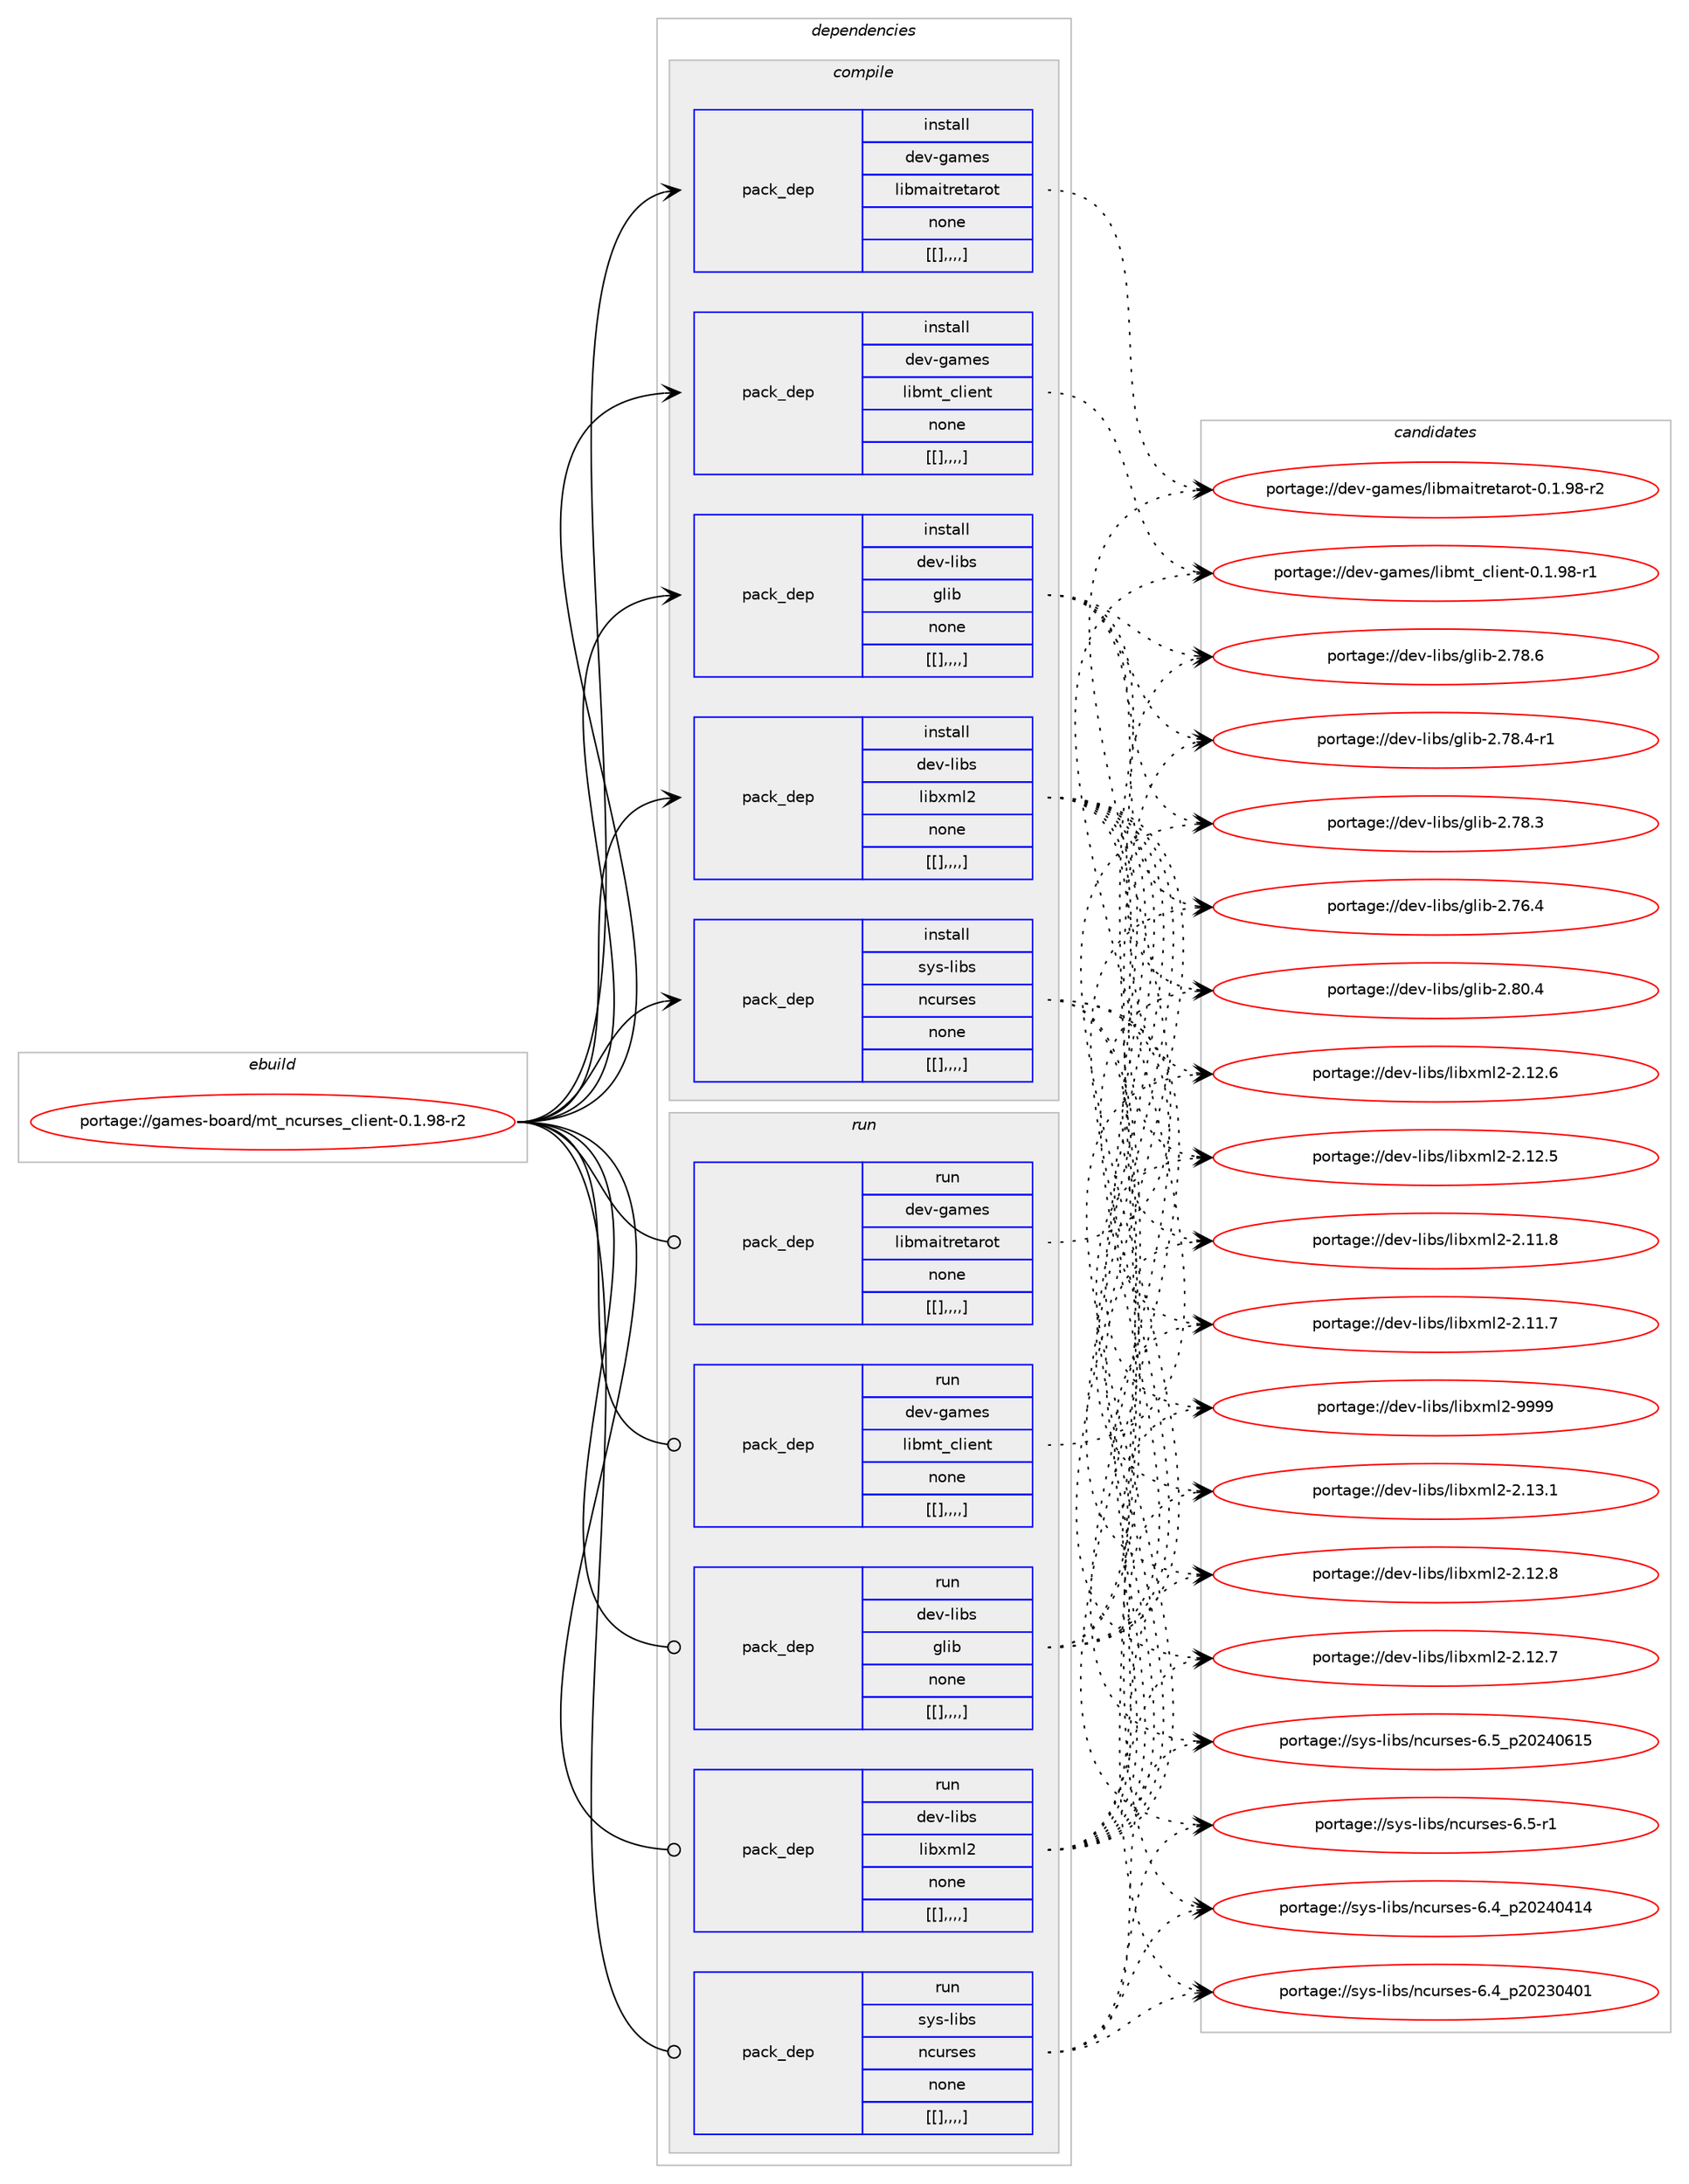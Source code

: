 digraph prolog {

# *************
# Graph options
# *************

newrank=true;
concentrate=true;
compound=true;
graph [rankdir=LR,fontname=Helvetica,fontsize=10,ranksep=1.5];#, ranksep=2.5, nodesep=0.2];
edge  [arrowhead=vee];
node  [fontname=Helvetica,fontsize=10];

# **********
# The ebuild
# **********

subgraph cluster_leftcol {
color=gray;
label=<<i>ebuild</i>>;
id [label="portage://games-board/mt_ncurses_client-0.1.98-r2", color=red, width=4, href="../games-board/mt_ncurses_client-0.1.98-r2.svg"];
}

# ****************
# The dependencies
# ****************

subgraph cluster_midcol {
color=gray;
label=<<i>dependencies</i>>;
subgraph cluster_compile {
fillcolor="#eeeeee";
style=filled;
label=<<i>compile</i>>;
subgraph pack163565 {
dependency229899 [label=<<TABLE BORDER="0" CELLBORDER="1" CELLSPACING="0" CELLPADDING="4" WIDTH="220"><TR><TD ROWSPAN="6" CELLPADDING="30">pack_dep</TD></TR><TR><TD WIDTH="110">install</TD></TR><TR><TD>dev-games</TD></TR><TR><TD>libmaitretarot</TD></TR><TR><TD>none</TD></TR><TR><TD>[[],,,,]</TD></TR></TABLE>>, shape=none, color=blue];
}
id:e -> dependency229899:w [weight=20,style="solid",arrowhead="vee"];
subgraph pack163566 {
dependency229900 [label=<<TABLE BORDER="0" CELLBORDER="1" CELLSPACING="0" CELLPADDING="4" WIDTH="220"><TR><TD ROWSPAN="6" CELLPADDING="30">pack_dep</TD></TR><TR><TD WIDTH="110">install</TD></TR><TR><TD>dev-games</TD></TR><TR><TD>libmt_client</TD></TR><TR><TD>none</TD></TR><TR><TD>[[],,,,]</TD></TR></TABLE>>, shape=none, color=blue];
}
id:e -> dependency229900:w [weight=20,style="solid",arrowhead="vee"];
subgraph pack163567 {
dependency229901 [label=<<TABLE BORDER="0" CELLBORDER="1" CELLSPACING="0" CELLPADDING="4" WIDTH="220"><TR><TD ROWSPAN="6" CELLPADDING="30">pack_dep</TD></TR><TR><TD WIDTH="110">install</TD></TR><TR><TD>dev-libs</TD></TR><TR><TD>glib</TD></TR><TR><TD>none</TD></TR><TR><TD>[[],,,,]</TD></TR></TABLE>>, shape=none, color=blue];
}
id:e -> dependency229901:w [weight=20,style="solid",arrowhead="vee"];
subgraph pack163568 {
dependency229902 [label=<<TABLE BORDER="0" CELLBORDER="1" CELLSPACING="0" CELLPADDING="4" WIDTH="220"><TR><TD ROWSPAN="6" CELLPADDING="30">pack_dep</TD></TR><TR><TD WIDTH="110">install</TD></TR><TR><TD>dev-libs</TD></TR><TR><TD>libxml2</TD></TR><TR><TD>none</TD></TR><TR><TD>[[],,,,]</TD></TR></TABLE>>, shape=none, color=blue];
}
id:e -> dependency229902:w [weight=20,style="solid",arrowhead="vee"];
subgraph pack163569 {
dependency229903 [label=<<TABLE BORDER="0" CELLBORDER="1" CELLSPACING="0" CELLPADDING="4" WIDTH="220"><TR><TD ROWSPAN="6" CELLPADDING="30">pack_dep</TD></TR><TR><TD WIDTH="110">install</TD></TR><TR><TD>sys-libs</TD></TR><TR><TD>ncurses</TD></TR><TR><TD>none</TD></TR><TR><TD>[[],,,,]</TD></TR></TABLE>>, shape=none, color=blue];
}
id:e -> dependency229903:w [weight=20,style="solid",arrowhead="vee"];
}
subgraph cluster_compileandrun {
fillcolor="#eeeeee";
style=filled;
label=<<i>compile and run</i>>;
}
subgraph cluster_run {
fillcolor="#eeeeee";
style=filled;
label=<<i>run</i>>;
subgraph pack163570 {
dependency229904 [label=<<TABLE BORDER="0" CELLBORDER="1" CELLSPACING="0" CELLPADDING="4" WIDTH="220"><TR><TD ROWSPAN="6" CELLPADDING="30">pack_dep</TD></TR><TR><TD WIDTH="110">run</TD></TR><TR><TD>dev-games</TD></TR><TR><TD>libmaitretarot</TD></TR><TR><TD>none</TD></TR><TR><TD>[[],,,,]</TD></TR></TABLE>>, shape=none, color=blue];
}
id:e -> dependency229904:w [weight=20,style="solid",arrowhead="odot"];
subgraph pack163571 {
dependency229905 [label=<<TABLE BORDER="0" CELLBORDER="1" CELLSPACING="0" CELLPADDING="4" WIDTH="220"><TR><TD ROWSPAN="6" CELLPADDING="30">pack_dep</TD></TR><TR><TD WIDTH="110">run</TD></TR><TR><TD>dev-games</TD></TR><TR><TD>libmt_client</TD></TR><TR><TD>none</TD></TR><TR><TD>[[],,,,]</TD></TR></TABLE>>, shape=none, color=blue];
}
id:e -> dependency229905:w [weight=20,style="solid",arrowhead="odot"];
subgraph pack163572 {
dependency229906 [label=<<TABLE BORDER="0" CELLBORDER="1" CELLSPACING="0" CELLPADDING="4" WIDTH="220"><TR><TD ROWSPAN="6" CELLPADDING="30">pack_dep</TD></TR><TR><TD WIDTH="110">run</TD></TR><TR><TD>dev-libs</TD></TR><TR><TD>glib</TD></TR><TR><TD>none</TD></TR><TR><TD>[[],,,,]</TD></TR></TABLE>>, shape=none, color=blue];
}
id:e -> dependency229906:w [weight=20,style="solid",arrowhead="odot"];
subgraph pack163573 {
dependency229907 [label=<<TABLE BORDER="0" CELLBORDER="1" CELLSPACING="0" CELLPADDING="4" WIDTH="220"><TR><TD ROWSPAN="6" CELLPADDING="30">pack_dep</TD></TR><TR><TD WIDTH="110">run</TD></TR><TR><TD>dev-libs</TD></TR><TR><TD>libxml2</TD></TR><TR><TD>none</TD></TR><TR><TD>[[],,,,]</TD></TR></TABLE>>, shape=none, color=blue];
}
id:e -> dependency229907:w [weight=20,style="solid",arrowhead="odot"];
subgraph pack163574 {
dependency229908 [label=<<TABLE BORDER="0" CELLBORDER="1" CELLSPACING="0" CELLPADDING="4" WIDTH="220"><TR><TD ROWSPAN="6" CELLPADDING="30">pack_dep</TD></TR><TR><TD WIDTH="110">run</TD></TR><TR><TD>sys-libs</TD></TR><TR><TD>ncurses</TD></TR><TR><TD>none</TD></TR><TR><TD>[[],,,,]</TD></TR></TABLE>>, shape=none, color=blue];
}
id:e -> dependency229908:w [weight=20,style="solid",arrowhead="odot"];
}
}

# **************
# The candidates
# **************

subgraph cluster_choices {
rank=same;
color=gray;
label=<<i>candidates</i>>;

subgraph choice163565 {
color=black;
nodesep=1;
choice100101118451039710910111547108105981099710511611410111697114111116454846494657564511450 [label="portage://dev-games/libmaitretarot-0.1.98-r2", color=red, width=4,href="../dev-games/libmaitretarot-0.1.98-r2.svg"];
dependency229899:e -> choice100101118451039710910111547108105981099710511611410111697114111116454846494657564511450:w [style=dotted,weight="100"];
}
subgraph choice163566 {
color=black;
nodesep=1;
choice100101118451039710910111547108105981091169599108105101110116454846494657564511449 [label="portage://dev-games/libmt_client-0.1.98-r1", color=red, width=4,href="../dev-games/libmt_client-0.1.98-r1.svg"];
dependency229900:e -> choice100101118451039710910111547108105981091169599108105101110116454846494657564511449:w [style=dotted,weight="100"];
}
subgraph choice163567 {
color=black;
nodesep=1;
choice1001011184510810598115471031081059845504656484652 [label="portage://dev-libs/glib-2.80.4", color=red, width=4,href="../dev-libs/glib-2.80.4.svg"];
choice1001011184510810598115471031081059845504655564654 [label="portage://dev-libs/glib-2.78.6", color=red, width=4,href="../dev-libs/glib-2.78.6.svg"];
choice10010111845108105981154710310810598455046555646524511449 [label="portage://dev-libs/glib-2.78.4-r1", color=red, width=4,href="../dev-libs/glib-2.78.4-r1.svg"];
choice1001011184510810598115471031081059845504655564651 [label="portage://dev-libs/glib-2.78.3", color=red, width=4,href="../dev-libs/glib-2.78.3.svg"];
choice1001011184510810598115471031081059845504655544652 [label="portage://dev-libs/glib-2.76.4", color=red, width=4,href="../dev-libs/glib-2.76.4.svg"];
dependency229901:e -> choice1001011184510810598115471031081059845504656484652:w [style=dotted,weight="100"];
dependency229901:e -> choice1001011184510810598115471031081059845504655564654:w [style=dotted,weight="100"];
dependency229901:e -> choice10010111845108105981154710310810598455046555646524511449:w [style=dotted,weight="100"];
dependency229901:e -> choice1001011184510810598115471031081059845504655564651:w [style=dotted,weight="100"];
dependency229901:e -> choice1001011184510810598115471031081059845504655544652:w [style=dotted,weight="100"];
}
subgraph choice163568 {
color=black;
nodesep=1;
choice10010111845108105981154710810598120109108504557575757 [label="portage://dev-libs/libxml2-9999", color=red, width=4,href="../dev-libs/libxml2-9999.svg"];
choice100101118451081059811547108105981201091085045504649514649 [label="portage://dev-libs/libxml2-2.13.1", color=red, width=4,href="../dev-libs/libxml2-2.13.1.svg"];
choice100101118451081059811547108105981201091085045504649504656 [label="portage://dev-libs/libxml2-2.12.8", color=red, width=4,href="../dev-libs/libxml2-2.12.8.svg"];
choice100101118451081059811547108105981201091085045504649504655 [label="portage://dev-libs/libxml2-2.12.7", color=red, width=4,href="../dev-libs/libxml2-2.12.7.svg"];
choice100101118451081059811547108105981201091085045504649504654 [label="portage://dev-libs/libxml2-2.12.6", color=red, width=4,href="../dev-libs/libxml2-2.12.6.svg"];
choice100101118451081059811547108105981201091085045504649504653 [label="portage://dev-libs/libxml2-2.12.5", color=red, width=4,href="../dev-libs/libxml2-2.12.5.svg"];
choice100101118451081059811547108105981201091085045504649494656 [label="portage://dev-libs/libxml2-2.11.8", color=red, width=4,href="../dev-libs/libxml2-2.11.8.svg"];
choice100101118451081059811547108105981201091085045504649494655 [label="portage://dev-libs/libxml2-2.11.7", color=red, width=4,href="../dev-libs/libxml2-2.11.7.svg"];
dependency229902:e -> choice10010111845108105981154710810598120109108504557575757:w [style=dotted,weight="100"];
dependency229902:e -> choice100101118451081059811547108105981201091085045504649514649:w [style=dotted,weight="100"];
dependency229902:e -> choice100101118451081059811547108105981201091085045504649504656:w [style=dotted,weight="100"];
dependency229902:e -> choice100101118451081059811547108105981201091085045504649504655:w [style=dotted,weight="100"];
dependency229902:e -> choice100101118451081059811547108105981201091085045504649504654:w [style=dotted,weight="100"];
dependency229902:e -> choice100101118451081059811547108105981201091085045504649504653:w [style=dotted,weight="100"];
dependency229902:e -> choice100101118451081059811547108105981201091085045504649494656:w [style=dotted,weight="100"];
dependency229902:e -> choice100101118451081059811547108105981201091085045504649494655:w [style=dotted,weight="100"];
}
subgraph choice163569 {
color=black;
nodesep=1;
choice1151211154510810598115471109911711411510111545544653951125048505248544953 [label="portage://sys-libs/ncurses-6.5_p20240615", color=red, width=4,href="../sys-libs/ncurses-6.5_p20240615.svg"];
choice11512111545108105981154711099117114115101115455446534511449 [label="portage://sys-libs/ncurses-6.5-r1", color=red, width=4,href="../sys-libs/ncurses-6.5-r1.svg"];
choice1151211154510810598115471109911711411510111545544652951125048505248524952 [label="portage://sys-libs/ncurses-6.4_p20240414", color=red, width=4,href="../sys-libs/ncurses-6.4_p20240414.svg"];
choice1151211154510810598115471109911711411510111545544652951125048505148524849 [label="portage://sys-libs/ncurses-6.4_p20230401", color=red, width=4,href="../sys-libs/ncurses-6.4_p20230401.svg"];
dependency229903:e -> choice1151211154510810598115471109911711411510111545544653951125048505248544953:w [style=dotted,weight="100"];
dependency229903:e -> choice11512111545108105981154711099117114115101115455446534511449:w [style=dotted,weight="100"];
dependency229903:e -> choice1151211154510810598115471109911711411510111545544652951125048505248524952:w [style=dotted,weight="100"];
dependency229903:e -> choice1151211154510810598115471109911711411510111545544652951125048505148524849:w [style=dotted,weight="100"];
}
subgraph choice163570 {
color=black;
nodesep=1;
choice100101118451039710910111547108105981099710511611410111697114111116454846494657564511450 [label="portage://dev-games/libmaitretarot-0.1.98-r2", color=red, width=4,href="../dev-games/libmaitretarot-0.1.98-r2.svg"];
dependency229904:e -> choice100101118451039710910111547108105981099710511611410111697114111116454846494657564511450:w [style=dotted,weight="100"];
}
subgraph choice163571 {
color=black;
nodesep=1;
choice100101118451039710910111547108105981091169599108105101110116454846494657564511449 [label="portage://dev-games/libmt_client-0.1.98-r1", color=red, width=4,href="../dev-games/libmt_client-0.1.98-r1.svg"];
dependency229905:e -> choice100101118451039710910111547108105981091169599108105101110116454846494657564511449:w [style=dotted,weight="100"];
}
subgraph choice163572 {
color=black;
nodesep=1;
choice1001011184510810598115471031081059845504656484652 [label="portage://dev-libs/glib-2.80.4", color=red, width=4,href="../dev-libs/glib-2.80.4.svg"];
choice1001011184510810598115471031081059845504655564654 [label="portage://dev-libs/glib-2.78.6", color=red, width=4,href="../dev-libs/glib-2.78.6.svg"];
choice10010111845108105981154710310810598455046555646524511449 [label="portage://dev-libs/glib-2.78.4-r1", color=red, width=4,href="../dev-libs/glib-2.78.4-r1.svg"];
choice1001011184510810598115471031081059845504655564651 [label="portage://dev-libs/glib-2.78.3", color=red, width=4,href="../dev-libs/glib-2.78.3.svg"];
choice1001011184510810598115471031081059845504655544652 [label="portage://dev-libs/glib-2.76.4", color=red, width=4,href="../dev-libs/glib-2.76.4.svg"];
dependency229906:e -> choice1001011184510810598115471031081059845504656484652:w [style=dotted,weight="100"];
dependency229906:e -> choice1001011184510810598115471031081059845504655564654:w [style=dotted,weight="100"];
dependency229906:e -> choice10010111845108105981154710310810598455046555646524511449:w [style=dotted,weight="100"];
dependency229906:e -> choice1001011184510810598115471031081059845504655564651:w [style=dotted,weight="100"];
dependency229906:e -> choice1001011184510810598115471031081059845504655544652:w [style=dotted,weight="100"];
}
subgraph choice163573 {
color=black;
nodesep=1;
choice10010111845108105981154710810598120109108504557575757 [label="portage://dev-libs/libxml2-9999", color=red, width=4,href="../dev-libs/libxml2-9999.svg"];
choice100101118451081059811547108105981201091085045504649514649 [label="portage://dev-libs/libxml2-2.13.1", color=red, width=4,href="../dev-libs/libxml2-2.13.1.svg"];
choice100101118451081059811547108105981201091085045504649504656 [label="portage://dev-libs/libxml2-2.12.8", color=red, width=4,href="../dev-libs/libxml2-2.12.8.svg"];
choice100101118451081059811547108105981201091085045504649504655 [label="portage://dev-libs/libxml2-2.12.7", color=red, width=4,href="../dev-libs/libxml2-2.12.7.svg"];
choice100101118451081059811547108105981201091085045504649504654 [label="portage://dev-libs/libxml2-2.12.6", color=red, width=4,href="../dev-libs/libxml2-2.12.6.svg"];
choice100101118451081059811547108105981201091085045504649504653 [label="portage://dev-libs/libxml2-2.12.5", color=red, width=4,href="../dev-libs/libxml2-2.12.5.svg"];
choice100101118451081059811547108105981201091085045504649494656 [label="portage://dev-libs/libxml2-2.11.8", color=red, width=4,href="../dev-libs/libxml2-2.11.8.svg"];
choice100101118451081059811547108105981201091085045504649494655 [label="portage://dev-libs/libxml2-2.11.7", color=red, width=4,href="../dev-libs/libxml2-2.11.7.svg"];
dependency229907:e -> choice10010111845108105981154710810598120109108504557575757:w [style=dotted,weight="100"];
dependency229907:e -> choice100101118451081059811547108105981201091085045504649514649:w [style=dotted,weight="100"];
dependency229907:e -> choice100101118451081059811547108105981201091085045504649504656:w [style=dotted,weight="100"];
dependency229907:e -> choice100101118451081059811547108105981201091085045504649504655:w [style=dotted,weight="100"];
dependency229907:e -> choice100101118451081059811547108105981201091085045504649504654:w [style=dotted,weight="100"];
dependency229907:e -> choice100101118451081059811547108105981201091085045504649504653:w [style=dotted,weight="100"];
dependency229907:e -> choice100101118451081059811547108105981201091085045504649494656:w [style=dotted,weight="100"];
dependency229907:e -> choice100101118451081059811547108105981201091085045504649494655:w [style=dotted,weight="100"];
}
subgraph choice163574 {
color=black;
nodesep=1;
choice1151211154510810598115471109911711411510111545544653951125048505248544953 [label="portage://sys-libs/ncurses-6.5_p20240615", color=red, width=4,href="../sys-libs/ncurses-6.5_p20240615.svg"];
choice11512111545108105981154711099117114115101115455446534511449 [label="portage://sys-libs/ncurses-6.5-r1", color=red, width=4,href="../sys-libs/ncurses-6.5-r1.svg"];
choice1151211154510810598115471109911711411510111545544652951125048505248524952 [label="portage://sys-libs/ncurses-6.4_p20240414", color=red, width=4,href="../sys-libs/ncurses-6.4_p20240414.svg"];
choice1151211154510810598115471109911711411510111545544652951125048505148524849 [label="portage://sys-libs/ncurses-6.4_p20230401", color=red, width=4,href="../sys-libs/ncurses-6.4_p20230401.svg"];
dependency229908:e -> choice1151211154510810598115471109911711411510111545544653951125048505248544953:w [style=dotted,weight="100"];
dependency229908:e -> choice11512111545108105981154711099117114115101115455446534511449:w [style=dotted,weight="100"];
dependency229908:e -> choice1151211154510810598115471109911711411510111545544652951125048505248524952:w [style=dotted,weight="100"];
dependency229908:e -> choice1151211154510810598115471109911711411510111545544652951125048505148524849:w [style=dotted,weight="100"];
}
}

}
